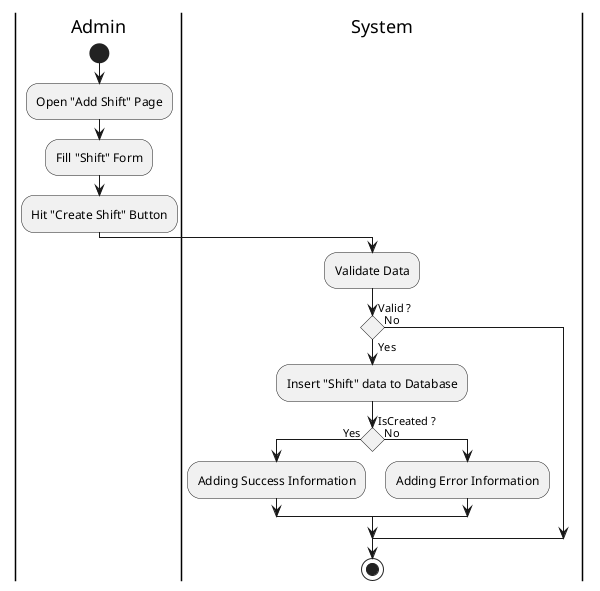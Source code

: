 @startuml CreateShift

skinparam ConditionEndStyle hline
skinparam conditionStyle diamond
skinparam Monochrome true
skinparam Shadowing false

|Admin|
start
:Open "Add Shift" Page;
:Fill "Shift" Form;
:Hit "Create Shift" Button;

|System|
:Validate Data;
if (Valid ?) then (Yes)
    :Insert "Shift" data to Database;
    if (IsCreated ?) then (Yes)
        :Adding Success Information;
    else (No)
        :Adding Error Information;
    endif
else (No)
endif
stop

@enduml